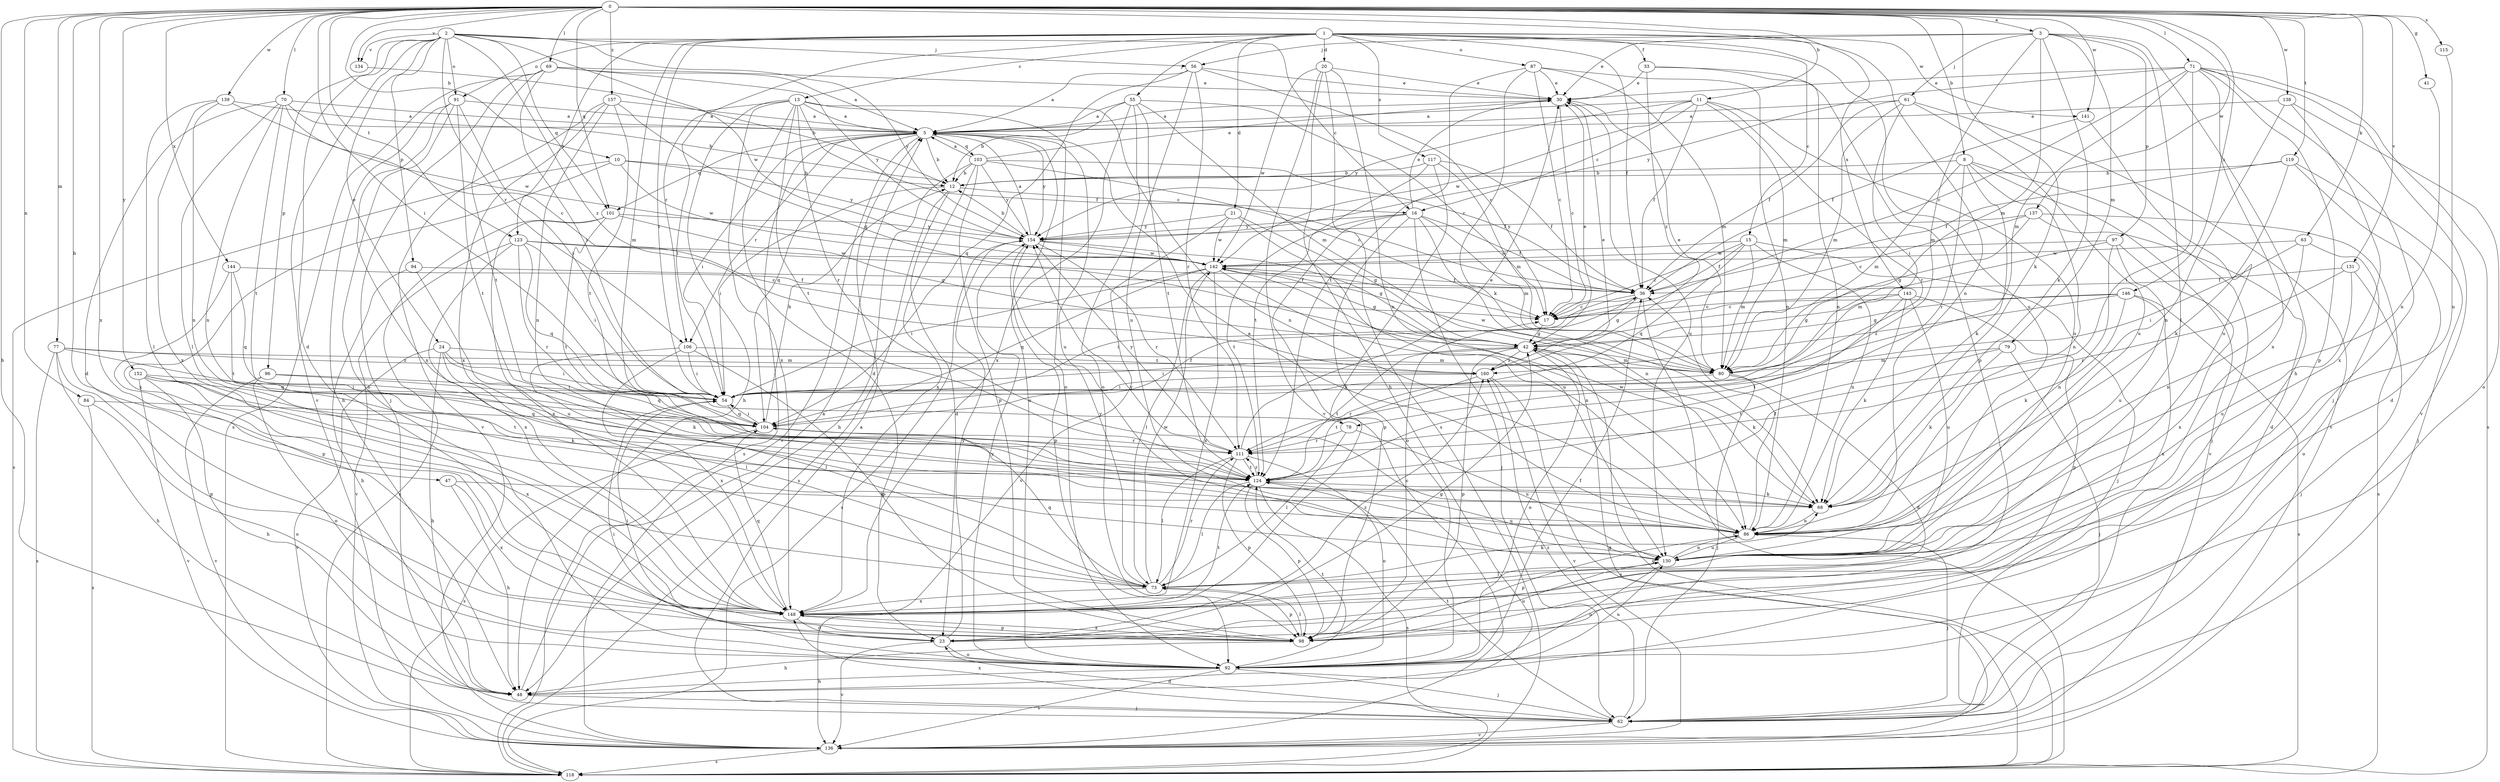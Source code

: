 strict digraph  {
0;
1;
2;
3;
5;
8;
10;
11;
12;
13;
15;
16;
17;
20;
21;
23;
24;
30;
33;
36;
41;
42;
47;
48;
54;
55;
56;
61;
62;
63;
68;
69;
70;
71;
73;
77;
78;
79;
80;
84;
86;
87;
91;
92;
94;
96;
97;
98;
101;
103;
104;
106;
111;
115;
117;
118;
119;
123;
124;
130;
131;
134;
136;
137;
138;
139;
141;
142;
143;
144;
146;
148;
152;
154;
157;
160;
0 -> 3  [label=a];
0 -> 8  [label=b];
0 -> 10  [label=b];
0 -> 11  [label=b];
0 -> 41  [label=g];
0 -> 47  [label=h];
0 -> 48  [label=h];
0 -> 54  [label=i];
0 -> 63  [label=k];
0 -> 68  [label=k];
0 -> 69  [label=l];
0 -> 70  [label=l];
0 -> 71  [label=l];
0 -> 77  [label=m];
0 -> 84  [label=n];
0 -> 101  [label=q];
0 -> 115  [label=s];
0 -> 119  [label=t];
0 -> 123  [label=t];
0 -> 131  [label=v];
0 -> 134  [label=v];
0 -> 137  [label=w];
0 -> 138  [label=w];
0 -> 139  [label=w];
0 -> 141  [label=w];
0 -> 143  [label=x];
0 -> 144  [label=x];
0 -> 146  [label=x];
0 -> 148  [label=x];
0 -> 152  [label=y];
0 -> 157  [label=z];
1 -> 13  [label=c];
1 -> 15  [label=c];
1 -> 20  [label=d];
1 -> 21  [label=d];
1 -> 33  [label=f];
1 -> 36  [label=f];
1 -> 54  [label=i];
1 -> 55  [label=j];
1 -> 78  [label=m];
1 -> 86  [label=n];
1 -> 87  [label=o];
1 -> 91  [label=o];
1 -> 106  [label=r];
1 -> 117  [label=s];
1 -> 123  [label=t];
1 -> 130  [label=u];
1 -> 141  [label=w];
2 -> 16  [label=c];
2 -> 23  [label=d];
2 -> 24  [label=e];
2 -> 56  [label=j];
2 -> 91  [label=o];
2 -> 94  [label=p];
2 -> 96  [label=p];
2 -> 101  [label=q];
2 -> 106  [label=r];
2 -> 134  [label=v];
2 -> 136  [label=v];
2 -> 142  [label=w];
2 -> 154  [label=y];
2 -> 160  [label=z];
3 -> 30  [label=e];
3 -> 48  [label=h];
3 -> 56  [label=j];
3 -> 61  [label=j];
3 -> 68  [label=k];
3 -> 73  [label=l];
3 -> 78  [label=m];
3 -> 79  [label=m];
3 -> 80  [label=m];
3 -> 97  [label=p];
5 -> 12  [label=b];
5 -> 54  [label=i];
5 -> 92  [label=o];
5 -> 101  [label=q];
5 -> 103  [label=q];
5 -> 104  [label=q];
5 -> 106  [label=r];
5 -> 118  [label=s];
5 -> 130  [label=u];
5 -> 136  [label=v];
5 -> 154  [label=y];
8 -> 12  [label=b];
8 -> 62  [label=j];
8 -> 68  [label=k];
8 -> 80  [label=m];
8 -> 86  [label=n];
8 -> 111  [label=r];
8 -> 136  [label=v];
10 -> 12  [label=b];
10 -> 118  [label=s];
10 -> 142  [label=w];
10 -> 148  [label=x];
10 -> 154  [label=y];
11 -> 5  [label=a];
11 -> 16  [label=c];
11 -> 36  [label=f];
11 -> 80  [label=m];
11 -> 111  [label=r];
11 -> 130  [label=u];
11 -> 142  [label=w];
11 -> 154  [label=y];
12 -> 16  [label=c];
12 -> 23  [label=d];
12 -> 54  [label=i];
12 -> 118  [label=s];
13 -> 5  [label=a];
13 -> 23  [label=d];
13 -> 36  [label=f];
13 -> 48  [label=h];
13 -> 54  [label=i];
13 -> 86  [label=n];
13 -> 92  [label=o];
13 -> 111  [label=r];
13 -> 124  [label=t];
13 -> 148  [label=x];
15 -> 17  [label=c];
15 -> 36  [label=f];
15 -> 62  [label=j];
15 -> 80  [label=m];
15 -> 86  [label=n];
15 -> 104  [label=q];
15 -> 142  [label=w];
16 -> 30  [label=e];
16 -> 36  [label=f];
16 -> 62  [label=j];
16 -> 80  [label=m];
16 -> 86  [label=n];
16 -> 92  [label=o];
16 -> 98  [label=p];
16 -> 124  [label=t];
16 -> 154  [label=y];
17 -> 42  [label=g];
20 -> 30  [label=e];
20 -> 48  [label=h];
20 -> 86  [label=n];
20 -> 118  [label=s];
20 -> 136  [label=v];
20 -> 142  [label=w];
21 -> 42  [label=g];
21 -> 130  [label=u];
21 -> 136  [label=v];
21 -> 142  [label=w];
21 -> 154  [label=y];
23 -> 42  [label=g];
23 -> 92  [label=o];
23 -> 136  [label=v];
23 -> 154  [label=y];
23 -> 160  [label=z];
24 -> 48  [label=h];
24 -> 54  [label=i];
24 -> 68  [label=k];
24 -> 73  [label=l];
24 -> 136  [label=v];
24 -> 160  [label=z];
30 -> 5  [label=a];
30 -> 17  [label=c];
30 -> 130  [label=u];
33 -> 30  [label=e];
33 -> 86  [label=n];
33 -> 98  [label=p];
33 -> 160  [label=z];
36 -> 17  [label=c];
36 -> 42  [label=g];
36 -> 54  [label=i];
36 -> 118  [label=s];
41 -> 86  [label=n];
42 -> 30  [label=e];
42 -> 54  [label=i];
42 -> 68  [label=k];
42 -> 80  [label=m];
42 -> 92  [label=o];
42 -> 98  [label=p];
42 -> 124  [label=t];
42 -> 160  [label=z];
47 -> 48  [label=h];
47 -> 68  [label=k];
47 -> 148  [label=x];
48 -> 5  [label=a];
48 -> 62  [label=j];
54 -> 104  [label=q];
55 -> 5  [label=a];
55 -> 12  [label=b];
55 -> 17  [label=c];
55 -> 80  [label=m];
55 -> 92  [label=o];
55 -> 124  [label=t];
55 -> 148  [label=x];
56 -> 5  [label=a];
56 -> 17  [label=c];
56 -> 30  [label=e];
56 -> 104  [label=q];
56 -> 111  [label=r];
56 -> 130  [label=u];
61 -> 5  [label=a];
61 -> 36  [label=f];
61 -> 54  [label=i];
61 -> 80  [label=m];
61 -> 130  [label=u];
61 -> 136  [label=v];
62 -> 5  [label=a];
62 -> 23  [label=d];
62 -> 124  [label=t];
62 -> 136  [label=v];
62 -> 148  [label=x];
62 -> 160  [label=z];
63 -> 54  [label=i];
63 -> 86  [label=n];
63 -> 92  [label=o];
63 -> 142  [label=w];
68 -> 86  [label=n];
68 -> 142  [label=w];
69 -> 5  [label=a];
69 -> 30  [label=e];
69 -> 54  [label=i];
69 -> 62  [label=j];
69 -> 118  [label=s];
69 -> 124  [label=t];
69 -> 154  [label=y];
70 -> 5  [label=a];
70 -> 12  [label=b];
70 -> 17  [label=c];
70 -> 23  [label=d];
70 -> 73  [label=l];
70 -> 86  [label=n];
70 -> 124  [label=t];
71 -> 17  [label=c];
71 -> 30  [label=e];
71 -> 62  [label=j];
71 -> 80  [label=m];
71 -> 98  [label=p];
71 -> 118  [label=s];
71 -> 124  [label=t];
71 -> 136  [label=v];
71 -> 148  [label=x];
71 -> 154  [label=y];
73 -> 68  [label=k];
73 -> 98  [label=p];
73 -> 104  [label=q];
73 -> 111  [label=r];
73 -> 142  [label=w];
73 -> 148  [label=x];
73 -> 154  [label=y];
77 -> 48  [label=h];
77 -> 80  [label=m];
77 -> 98  [label=p];
77 -> 104  [label=q];
77 -> 118  [label=s];
77 -> 160  [label=z];
78 -> 73  [label=l];
78 -> 111  [label=r];
78 -> 130  [label=u];
79 -> 62  [label=j];
79 -> 68  [label=k];
79 -> 80  [label=m];
79 -> 124  [label=t];
80 -> 23  [label=d];
80 -> 30  [label=e];
80 -> 62  [label=j];
80 -> 111  [label=r];
80 -> 142  [label=w];
84 -> 92  [label=o];
84 -> 104  [label=q];
84 -> 118  [label=s];
86 -> 5  [label=a];
86 -> 36  [label=f];
86 -> 62  [label=j];
86 -> 98  [label=p];
86 -> 130  [label=u];
86 -> 154  [label=y];
87 -> 17  [label=c];
87 -> 30  [label=e];
87 -> 68  [label=k];
87 -> 80  [label=m];
87 -> 86  [label=n];
87 -> 124  [label=t];
91 -> 5  [label=a];
91 -> 48  [label=h];
91 -> 54  [label=i];
91 -> 92  [label=o];
91 -> 124  [label=t];
91 -> 148  [label=x];
92 -> 36  [label=f];
92 -> 48  [label=h];
92 -> 54  [label=i];
92 -> 62  [label=j];
92 -> 124  [label=t];
92 -> 130  [label=u];
92 -> 136  [label=v];
92 -> 154  [label=y];
94 -> 36  [label=f];
94 -> 48  [label=h];
94 -> 130  [label=u];
96 -> 54  [label=i];
96 -> 92  [label=o];
96 -> 104  [label=q];
96 -> 136  [label=v];
97 -> 80  [label=m];
97 -> 86  [label=n];
97 -> 130  [label=u];
97 -> 142  [label=w];
97 -> 148  [label=x];
98 -> 17  [label=c];
98 -> 48  [label=h];
98 -> 54  [label=i];
98 -> 73  [label=l];
98 -> 130  [label=u];
98 -> 148  [label=x];
101 -> 42  [label=g];
101 -> 118  [label=s];
101 -> 124  [label=t];
101 -> 148  [label=x];
101 -> 154  [label=y];
103 -> 5  [label=a];
103 -> 12  [label=b];
103 -> 17  [label=c];
103 -> 30  [label=e];
103 -> 36  [label=f];
103 -> 48  [label=h];
103 -> 98  [label=p];
103 -> 148  [label=x];
103 -> 154  [label=y];
104 -> 12  [label=b];
104 -> 36  [label=f];
104 -> 54  [label=i];
104 -> 111  [label=r];
104 -> 118  [label=s];
106 -> 54  [label=i];
106 -> 73  [label=l];
106 -> 80  [label=m];
106 -> 98  [label=p];
106 -> 148  [label=x];
111 -> 30  [label=e];
111 -> 73  [label=l];
111 -> 92  [label=o];
111 -> 98  [label=p];
111 -> 124  [label=t];
111 -> 154  [label=y];
115 -> 130  [label=u];
117 -> 12  [label=b];
117 -> 36  [label=f];
117 -> 80  [label=m];
117 -> 124  [label=t];
117 -> 148  [label=x];
118 -> 42  [label=g];
119 -> 12  [label=b];
119 -> 23  [label=d];
119 -> 36  [label=f];
119 -> 62  [label=j];
119 -> 68  [label=k];
123 -> 17  [label=c];
123 -> 54  [label=i];
123 -> 104  [label=q];
123 -> 111  [label=r];
123 -> 136  [label=v];
123 -> 142  [label=w];
123 -> 148  [label=x];
124 -> 68  [label=k];
124 -> 73  [label=l];
124 -> 98  [label=p];
124 -> 111  [label=r];
124 -> 118  [label=s];
124 -> 130  [label=u];
130 -> 73  [label=l];
130 -> 86  [label=n];
130 -> 92  [label=o];
131 -> 36  [label=f];
131 -> 62  [label=j];
131 -> 111  [label=r];
131 -> 130  [label=u];
134 -> 12  [label=b];
136 -> 42  [label=g];
136 -> 118  [label=s];
137 -> 17  [label=c];
137 -> 23  [label=d];
137 -> 42  [label=g];
137 -> 118  [label=s];
137 -> 154  [label=y];
138 -> 5  [label=a];
138 -> 86  [label=n];
138 -> 92  [label=o];
138 -> 148  [label=x];
139 -> 5  [label=a];
139 -> 73  [label=l];
139 -> 86  [label=n];
139 -> 142  [label=w];
139 -> 148  [label=x];
141 -> 36  [label=f];
141 -> 130  [label=u];
142 -> 36  [label=f];
142 -> 42  [label=g];
142 -> 54  [label=i];
142 -> 73  [label=l];
142 -> 86  [label=n];
142 -> 104  [label=q];
142 -> 148  [label=x];
143 -> 17  [label=c];
143 -> 42  [label=g];
143 -> 68  [label=k];
143 -> 98  [label=p];
143 -> 124  [label=t];
143 -> 130  [label=u];
144 -> 36  [label=f];
144 -> 98  [label=p];
144 -> 104  [label=q];
144 -> 124  [label=t];
146 -> 17  [label=c];
146 -> 42  [label=g];
146 -> 68  [label=k];
146 -> 118  [label=s];
146 -> 148  [label=x];
146 -> 160  [label=z];
148 -> 23  [label=d];
148 -> 98  [label=p];
148 -> 104  [label=q];
148 -> 124  [label=t];
152 -> 48  [label=h];
152 -> 54  [label=i];
152 -> 68  [label=k];
152 -> 124  [label=t];
152 -> 136  [label=v];
152 -> 148  [label=x];
154 -> 5  [label=a];
154 -> 12  [label=b];
154 -> 42  [label=g];
154 -> 98  [label=p];
154 -> 111  [label=r];
154 -> 118  [label=s];
154 -> 142  [label=w];
157 -> 5  [label=a];
157 -> 42  [label=g];
157 -> 86  [label=n];
157 -> 124  [label=t];
157 -> 136  [label=v];
157 -> 148  [label=x];
160 -> 30  [label=e];
160 -> 54  [label=i];
160 -> 118  [label=s];
160 -> 124  [label=t];
160 -> 136  [label=v];
}
